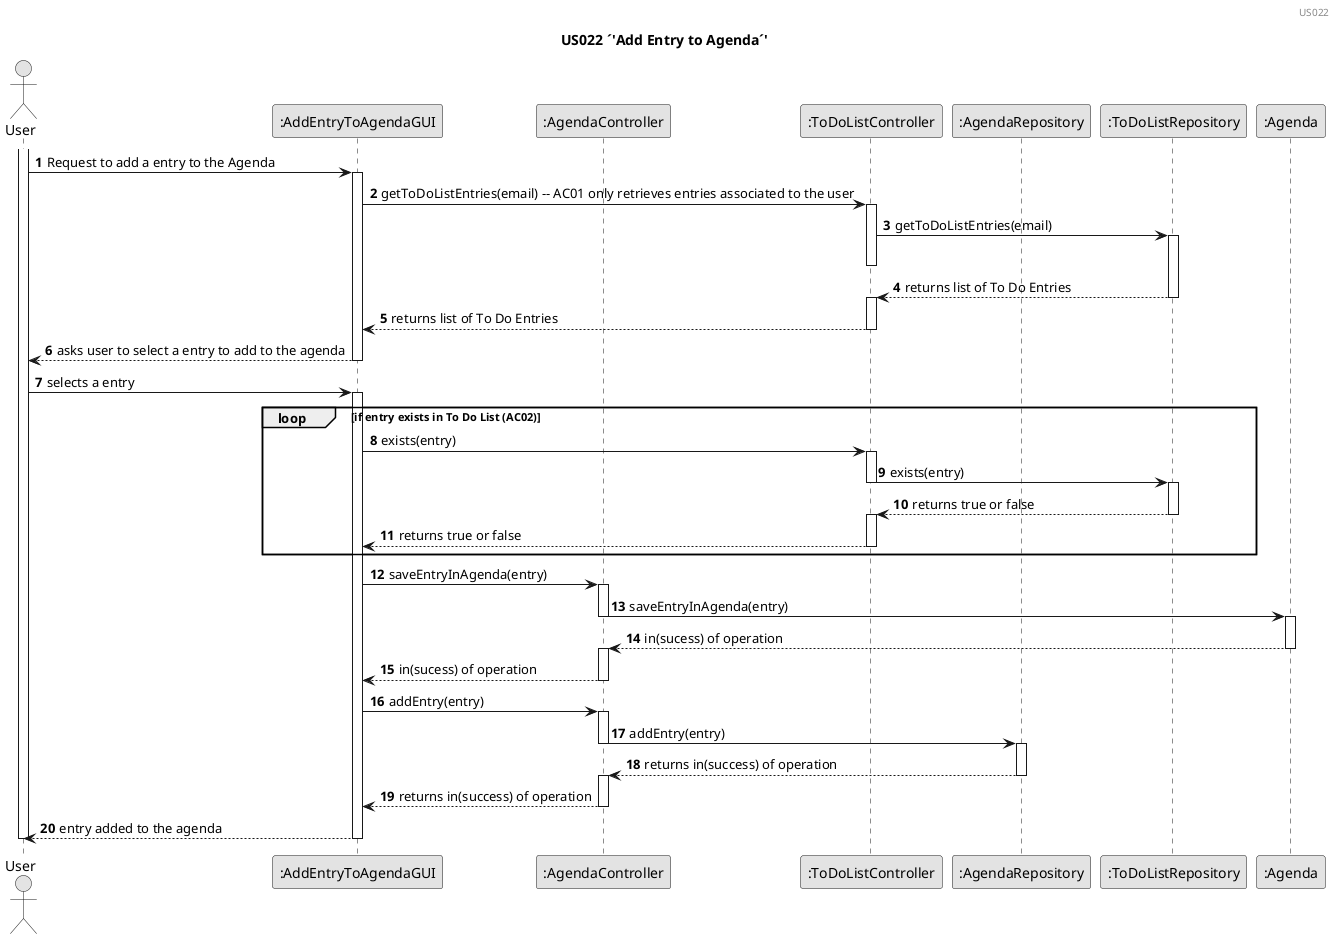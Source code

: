 @startuml
skinparam monochrome true
skinparam packageStyle rectangle
skinparam shadowing false

title US022 ´'Add Entry to Agenda´'
header US022
autonumber

actor "User" as us
participant ":AddEntryToAgendaGUI" as ui
participant ":AgendaController" as ac
participant ":ToDoListController" as tc
participant ":AgendaRepository" as ar
participant ":ToDoListRepository" as tr
participant ":Agenda" as a

activate us
    us -> ui : Request to add a entry to the Agenda
    activate ui
        ui -> tc : getToDoListEntries(email) -- AC01 only retrieves entries associated to the user
        activate tc
        tc -> tr : getToDoListEntries(email)
        activate tr
        deactivate tc
        tr --> tc :returns list of To Do Entries
        deactivate tr
        activate tc
        tc --> ui : returns list of To Do Entries
        deactivate tc
        ui --> us : asks user to select a entry to add to the agenda
        deactivate ui
        us -> ui : selects a entry
        activate ui
        loop if entry exists in To Do List (AC02)
        ui -> tc : exists(entry)
        activate tc
        tc -> tr : exists(entry)
        deactivate tc
        activate tr
        tr --> tc : returns true or false
        deactivate tr
        activate tc
        tc --> ui : returns true or false
        deactivate tc
        end
        ui -> ac : saveEntryInAgenda(entry)
        activate ac
        ac -> a : saveEntryInAgenda(entry)
        deactivate ac
        activate a
        a --> ac: in(sucess) of operation
        deactivate a
        activate ac
        ac --> ui : in(sucess) of operation
        deactivate ac
        ui -> ac : addEntry(entry)
        activate ac
        ac -> ar : addEntry(entry)
        deactivate ac
        activate ar
        ar --> ac : returns in(success) of operation
        deactivate ar
        activate ac
        ac --> ui : returns in(success) of operation
        deactivate ac
        ui --> us : entry added to the agenda
        deactivate ui


deactivate us

@enduml